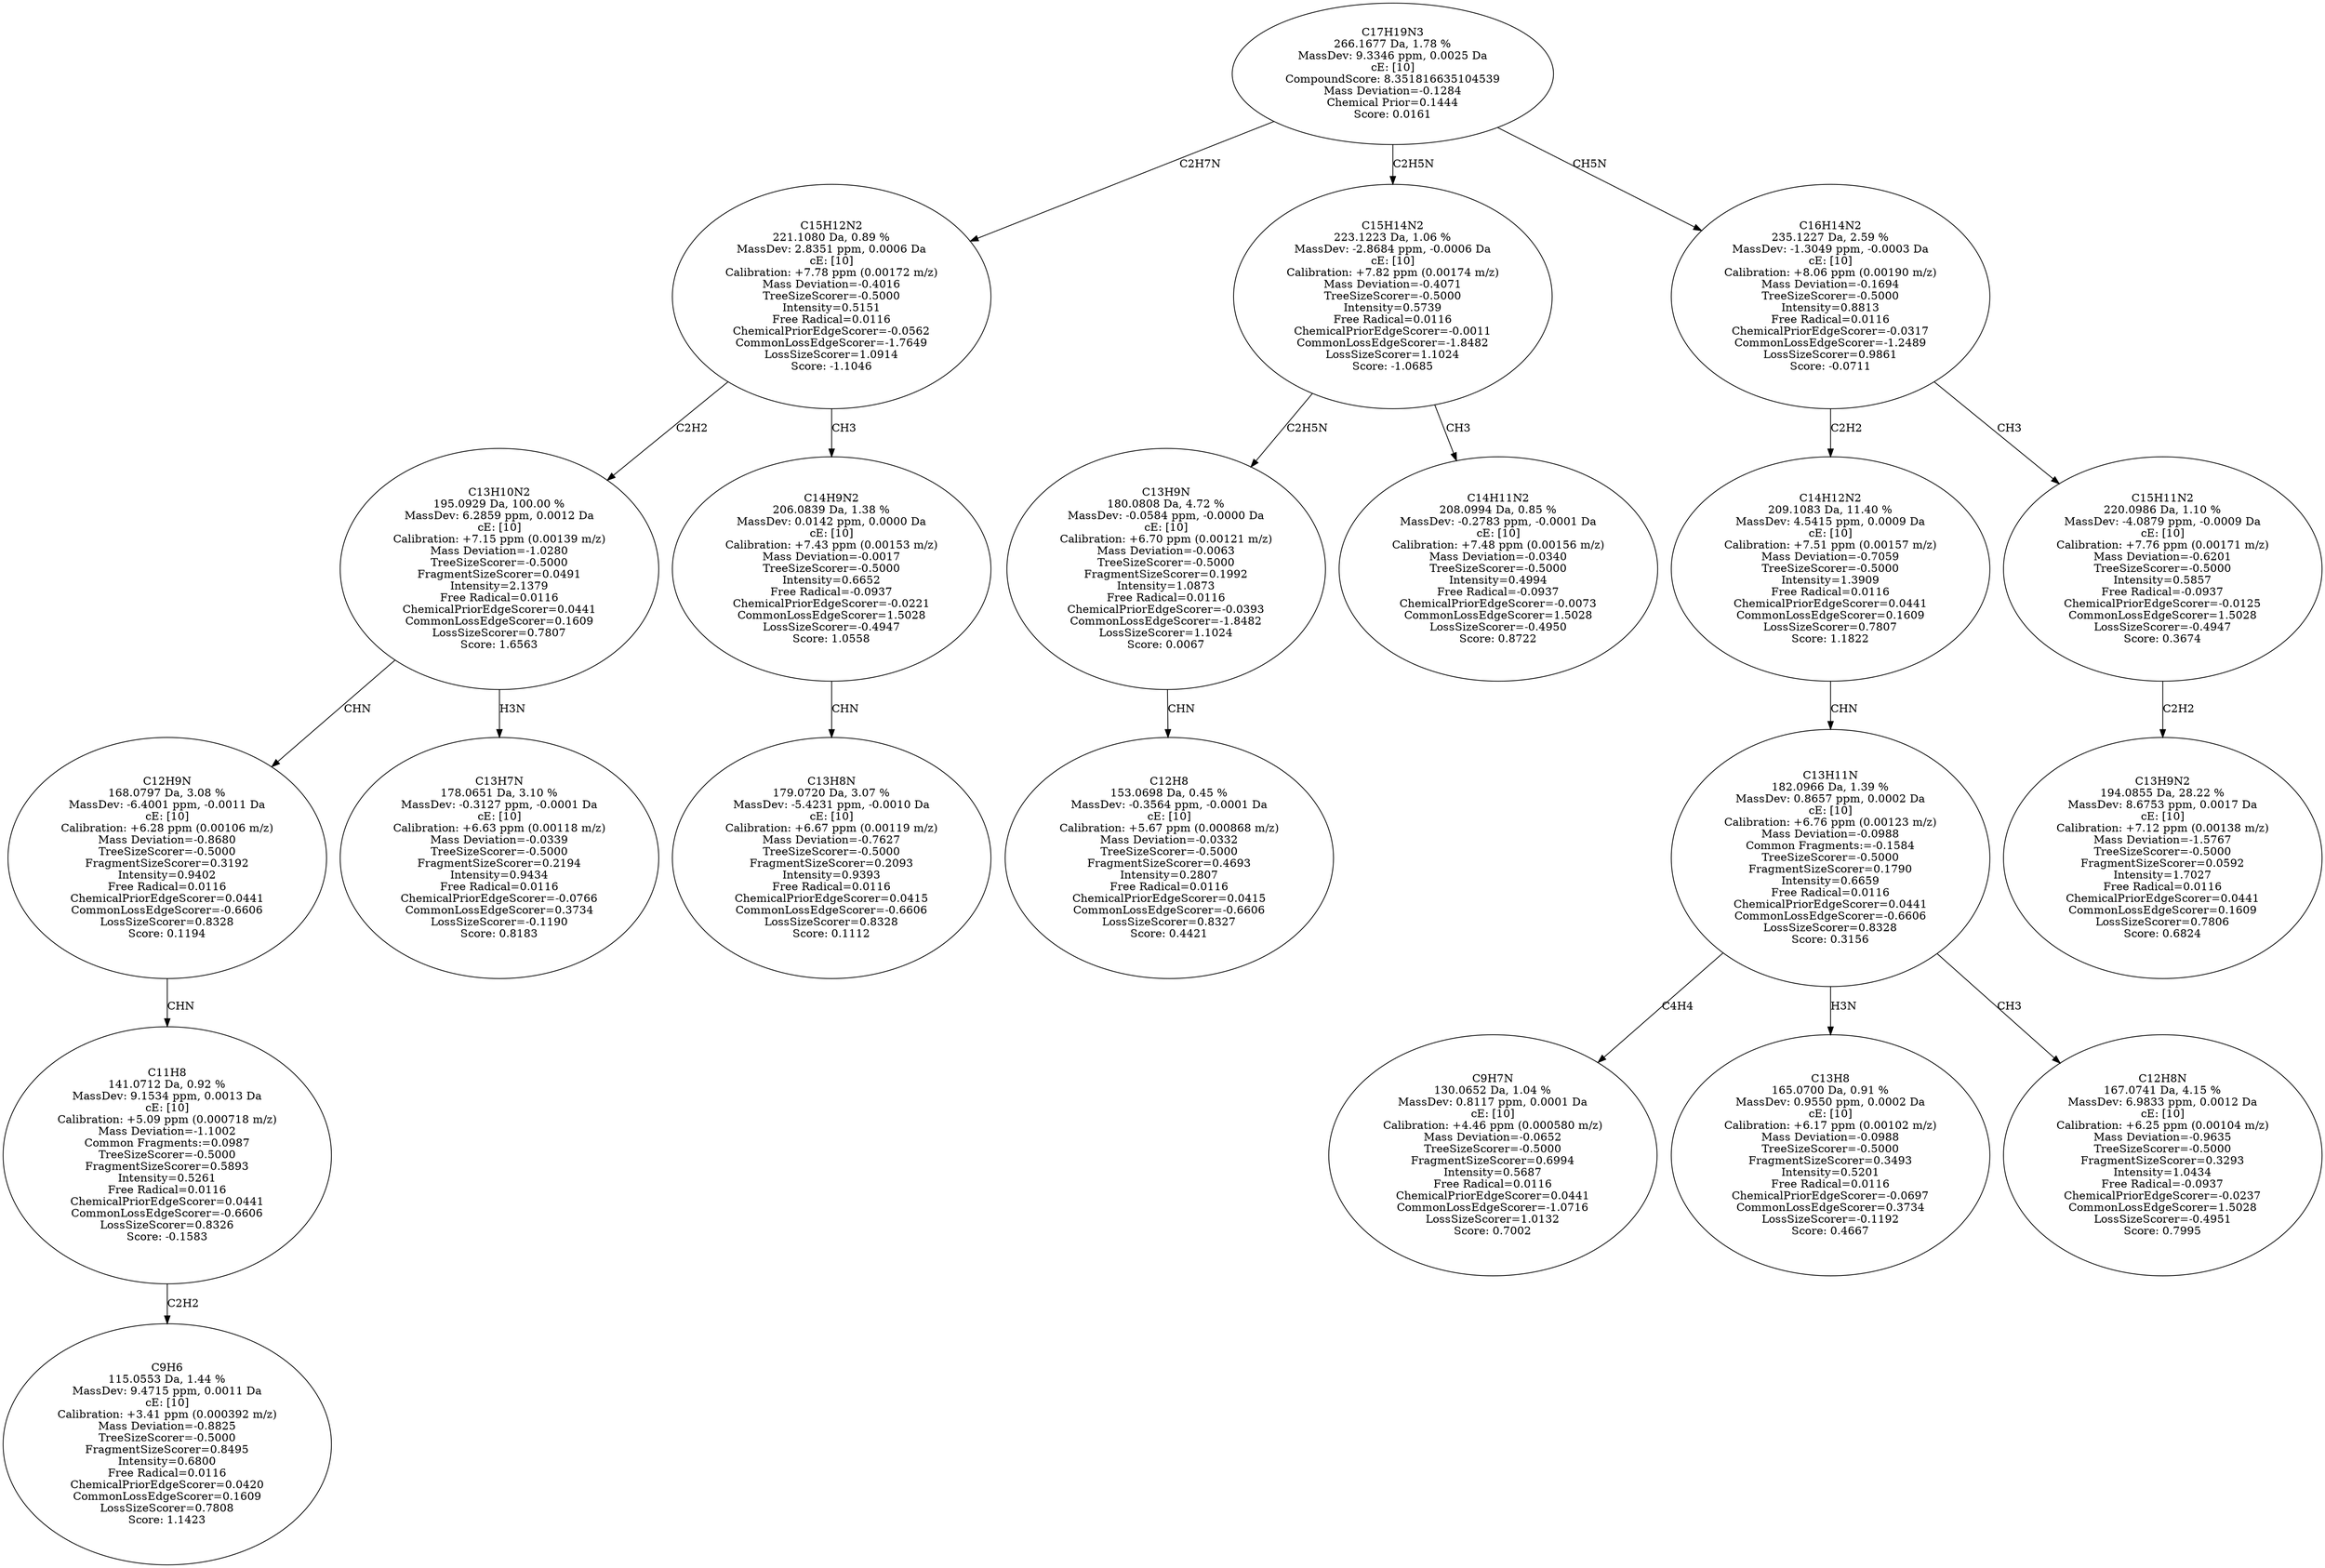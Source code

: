 strict digraph {
v1 [label="C9H6\n115.0553 Da, 1.44 %\nMassDev: 9.4715 ppm, 0.0011 Da\ncE: [10]\nCalibration: +3.41 ppm (0.000392 m/z)\nMass Deviation=-0.8825\nTreeSizeScorer=-0.5000\nFragmentSizeScorer=0.8495\nIntensity=0.6800\nFree Radical=0.0116\nChemicalPriorEdgeScorer=0.0420\nCommonLossEdgeScorer=0.1609\nLossSizeScorer=0.7808\nScore: 1.1423"];
v2 [label="C11H8\n141.0712 Da, 0.92 %\nMassDev: 9.1534 ppm, 0.0013 Da\ncE: [10]\nCalibration: +5.09 ppm (0.000718 m/z)\nMass Deviation=-1.1002\nCommon Fragments:=0.0987\nTreeSizeScorer=-0.5000\nFragmentSizeScorer=0.5893\nIntensity=0.5261\nFree Radical=0.0116\nChemicalPriorEdgeScorer=0.0441\nCommonLossEdgeScorer=-0.6606\nLossSizeScorer=0.8326\nScore: -0.1583"];
v3 [label="C12H9N\n168.0797 Da, 3.08 %\nMassDev: -6.4001 ppm, -0.0011 Da\ncE: [10]\nCalibration: +6.28 ppm (0.00106 m/z)\nMass Deviation=-0.8680\nTreeSizeScorer=-0.5000\nFragmentSizeScorer=0.3192\nIntensity=0.9402\nFree Radical=0.0116\nChemicalPriorEdgeScorer=0.0441\nCommonLossEdgeScorer=-0.6606\nLossSizeScorer=0.8328\nScore: 0.1194"];
v4 [label="C13H7N\n178.0651 Da, 3.10 %\nMassDev: -0.3127 ppm, -0.0001 Da\ncE: [10]\nCalibration: +6.63 ppm (0.00118 m/z)\nMass Deviation=-0.0339\nTreeSizeScorer=-0.5000\nFragmentSizeScorer=0.2194\nIntensity=0.9434\nFree Radical=0.0116\nChemicalPriorEdgeScorer=-0.0766\nCommonLossEdgeScorer=0.3734\nLossSizeScorer=-0.1190\nScore: 0.8183"];
v5 [label="C13H10N2\n195.0929 Da, 100.00 %\nMassDev: 6.2859 ppm, 0.0012 Da\ncE: [10]\nCalibration: +7.15 ppm (0.00139 m/z)\nMass Deviation=-1.0280\nTreeSizeScorer=-0.5000\nFragmentSizeScorer=0.0491\nIntensity=2.1379\nFree Radical=0.0116\nChemicalPriorEdgeScorer=0.0441\nCommonLossEdgeScorer=0.1609\nLossSizeScorer=0.7807\nScore: 1.6563"];
v6 [label="C13H8N\n179.0720 Da, 3.07 %\nMassDev: -5.4231 ppm, -0.0010 Da\ncE: [10]\nCalibration: +6.67 ppm (0.00119 m/z)\nMass Deviation=-0.7627\nTreeSizeScorer=-0.5000\nFragmentSizeScorer=0.2093\nIntensity=0.9393\nFree Radical=0.0116\nChemicalPriorEdgeScorer=0.0415\nCommonLossEdgeScorer=-0.6606\nLossSizeScorer=0.8328\nScore: 0.1112"];
v7 [label="C14H9N2\n206.0839 Da, 1.38 %\nMassDev: 0.0142 ppm, 0.0000 Da\ncE: [10]\nCalibration: +7.43 ppm (0.00153 m/z)\nMass Deviation=-0.0017\nTreeSizeScorer=-0.5000\nIntensity=0.6652\nFree Radical=-0.0937\nChemicalPriorEdgeScorer=-0.0221\nCommonLossEdgeScorer=1.5028\nLossSizeScorer=-0.4947\nScore: 1.0558"];
v8 [label="C15H12N2\n221.1080 Da, 0.89 %\nMassDev: 2.8351 ppm, 0.0006 Da\ncE: [10]\nCalibration: +7.78 ppm (0.00172 m/z)\nMass Deviation=-0.4016\nTreeSizeScorer=-0.5000\nIntensity=0.5151\nFree Radical=0.0116\nChemicalPriorEdgeScorer=-0.0562\nCommonLossEdgeScorer=-1.7649\nLossSizeScorer=1.0914\nScore: -1.1046"];
v9 [label="C12H8\n153.0698 Da, 0.45 %\nMassDev: -0.3564 ppm, -0.0001 Da\ncE: [10]\nCalibration: +5.67 ppm (0.000868 m/z)\nMass Deviation=-0.0332\nTreeSizeScorer=-0.5000\nFragmentSizeScorer=0.4693\nIntensity=0.2807\nFree Radical=0.0116\nChemicalPriorEdgeScorer=0.0415\nCommonLossEdgeScorer=-0.6606\nLossSizeScorer=0.8327\nScore: 0.4421"];
v10 [label="C13H9N\n180.0808 Da, 4.72 %\nMassDev: -0.0584 ppm, -0.0000 Da\ncE: [10]\nCalibration: +6.70 ppm (0.00121 m/z)\nMass Deviation=-0.0063\nTreeSizeScorer=-0.5000\nFragmentSizeScorer=0.1992\nIntensity=1.0873\nFree Radical=0.0116\nChemicalPriorEdgeScorer=-0.0393\nCommonLossEdgeScorer=-1.8482\nLossSizeScorer=1.1024\nScore: 0.0067"];
v11 [label="C14H11N2\n208.0994 Da, 0.85 %\nMassDev: -0.2783 ppm, -0.0001 Da\ncE: [10]\nCalibration: +7.48 ppm (0.00156 m/z)\nMass Deviation=-0.0340\nTreeSizeScorer=-0.5000\nIntensity=0.4994\nFree Radical=-0.0937\nChemicalPriorEdgeScorer=-0.0073\nCommonLossEdgeScorer=1.5028\nLossSizeScorer=-0.4950\nScore: 0.8722"];
v12 [label="C15H14N2\n223.1223 Da, 1.06 %\nMassDev: -2.8684 ppm, -0.0006 Da\ncE: [10]\nCalibration: +7.82 ppm (0.00174 m/z)\nMass Deviation=-0.4071\nTreeSizeScorer=-0.5000\nIntensity=0.5739\nFree Radical=0.0116\nChemicalPriorEdgeScorer=-0.0011\nCommonLossEdgeScorer=-1.8482\nLossSizeScorer=1.1024\nScore: -1.0685"];
v13 [label="C9H7N\n130.0652 Da, 1.04 %\nMassDev: 0.8117 ppm, 0.0001 Da\ncE: [10]\nCalibration: +4.46 ppm (0.000580 m/z)\nMass Deviation=-0.0652\nTreeSizeScorer=-0.5000\nFragmentSizeScorer=0.6994\nIntensity=0.5687\nFree Radical=0.0116\nChemicalPriorEdgeScorer=0.0441\nCommonLossEdgeScorer=-1.0716\nLossSizeScorer=1.0132\nScore: 0.7002"];
v14 [label="C13H8\n165.0700 Da, 0.91 %\nMassDev: 0.9550 ppm, 0.0002 Da\ncE: [10]\nCalibration: +6.17 ppm (0.00102 m/z)\nMass Deviation=-0.0988\nTreeSizeScorer=-0.5000\nFragmentSizeScorer=0.3493\nIntensity=0.5201\nFree Radical=0.0116\nChemicalPriorEdgeScorer=-0.0697\nCommonLossEdgeScorer=0.3734\nLossSizeScorer=-0.1192\nScore: 0.4667"];
v15 [label="C12H8N\n167.0741 Da, 4.15 %\nMassDev: 6.9833 ppm, 0.0012 Da\ncE: [10]\nCalibration: +6.25 ppm (0.00104 m/z)\nMass Deviation=-0.9635\nTreeSizeScorer=-0.5000\nFragmentSizeScorer=0.3293\nIntensity=1.0434\nFree Radical=-0.0937\nChemicalPriorEdgeScorer=-0.0237\nCommonLossEdgeScorer=1.5028\nLossSizeScorer=-0.4951\nScore: 0.7995"];
v16 [label="C13H11N\n182.0966 Da, 1.39 %\nMassDev: 0.8657 ppm, 0.0002 Da\ncE: [10]\nCalibration: +6.76 ppm (0.00123 m/z)\nMass Deviation=-0.0988\nCommon Fragments:=-0.1584\nTreeSizeScorer=-0.5000\nFragmentSizeScorer=0.1790\nIntensity=0.6659\nFree Radical=0.0116\nChemicalPriorEdgeScorer=0.0441\nCommonLossEdgeScorer=-0.6606\nLossSizeScorer=0.8328\nScore: 0.3156"];
v17 [label="C14H12N2\n209.1083 Da, 11.40 %\nMassDev: 4.5415 ppm, 0.0009 Da\ncE: [10]\nCalibration: +7.51 ppm (0.00157 m/z)\nMass Deviation=-0.7059\nTreeSizeScorer=-0.5000\nIntensity=1.3909\nFree Radical=0.0116\nChemicalPriorEdgeScorer=0.0441\nCommonLossEdgeScorer=0.1609\nLossSizeScorer=0.7807\nScore: 1.1822"];
v18 [label="C13H9N2\n194.0855 Da, 28.22 %\nMassDev: 8.6753 ppm, 0.0017 Da\ncE: [10]\nCalibration: +7.12 ppm (0.00138 m/z)\nMass Deviation=-1.5767\nTreeSizeScorer=-0.5000\nFragmentSizeScorer=0.0592\nIntensity=1.7027\nFree Radical=0.0116\nChemicalPriorEdgeScorer=0.0441\nCommonLossEdgeScorer=0.1609\nLossSizeScorer=0.7806\nScore: 0.6824"];
v19 [label="C15H11N2\n220.0986 Da, 1.10 %\nMassDev: -4.0879 ppm, -0.0009 Da\ncE: [10]\nCalibration: +7.76 ppm (0.00171 m/z)\nMass Deviation=-0.6201\nTreeSizeScorer=-0.5000\nIntensity=0.5857\nFree Radical=-0.0937\nChemicalPriorEdgeScorer=-0.0125\nCommonLossEdgeScorer=1.5028\nLossSizeScorer=-0.4947\nScore: 0.3674"];
v20 [label="C16H14N2\n235.1227 Da, 2.59 %\nMassDev: -1.3049 ppm, -0.0003 Da\ncE: [10]\nCalibration: +8.06 ppm (0.00190 m/z)\nMass Deviation=-0.1694\nTreeSizeScorer=-0.5000\nIntensity=0.8813\nFree Radical=0.0116\nChemicalPriorEdgeScorer=-0.0317\nCommonLossEdgeScorer=-1.2489\nLossSizeScorer=0.9861\nScore: -0.0711"];
v21 [label="C17H19N3\n266.1677 Da, 1.78 %\nMassDev: 9.3346 ppm, 0.0025 Da\ncE: [10]\nCompoundScore: 8.351816635104539\nMass Deviation=-0.1284\nChemical Prior=0.1444\nScore: 0.0161"];
v2 -> v1 [label="C2H2"];
v3 -> v2 [label="CHN"];
v5 -> v3 [label="CHN"];
v5 -> v4 [label="H3N"];
v8 -> v5 [label="C2H2"];
v7 -> v6 [label="CHN"];
v8 -> v7 [label="CH3"];
v21 -> v8 [label="C2H7N"];
v10 -> v9 [label="CHN"];
v12 -> v10 [label="C2H5N"];
v12 -> v11 [label="CH3"];
v21 -> v12 [label="C2H5N"];
v16 -> v13 [label="C4H4"];
v16 -> v14 [label="H3N"];
v16 -> v15 [label="CH3"];
v17 -> v16 [label="CHN"];
v20 -> v17 [label="C2H2"];
v19 -> v18 [label="C2H2"];
v20 -> v19 [label="CH3"];
v21 -> v20 [label="CH5N"];
}
